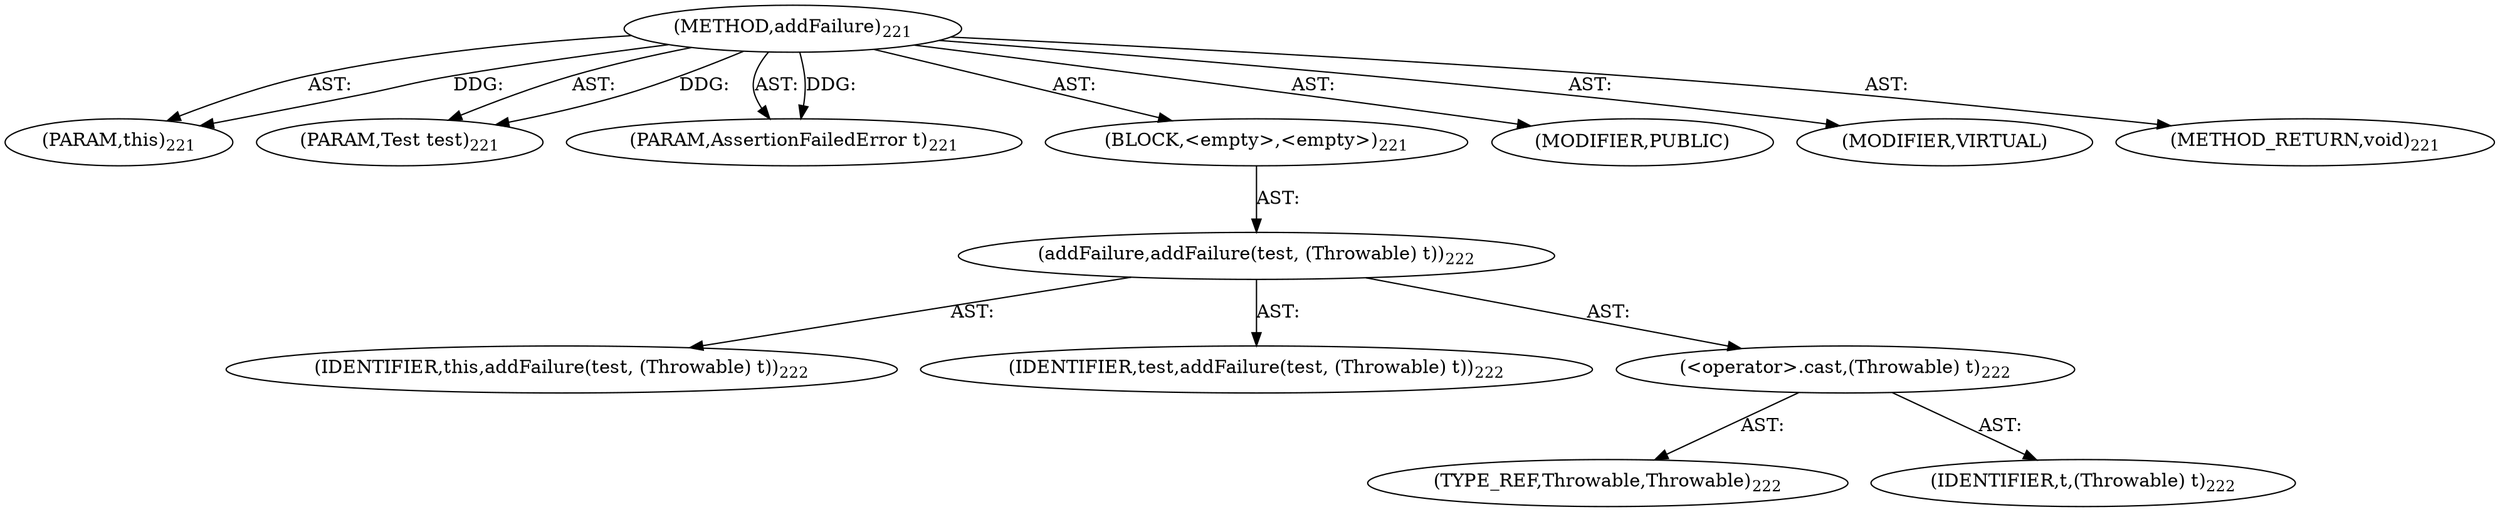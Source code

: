 digraph "addFailure" {  
"111669149705" [label = <(METHOD,addFailure)<SUB>221</SUB>> ]
"115964116994" [label = <(PARAM,this)<SUB>221</SUB>> ]
"115964117013" [label = <(PARAM,Test test)<SUB>221</SUB>> ]
"115964117014" [label = <(PARAM,AssertionFailedError t)<SUB>221</SUB>> ]
"25769803793" [label = <(BLOCK,&lt;empty&gt;,&lt;empty&gt;)<SUB>221</SUB>> ]
"30064771174" [label = <(addFailure,addFailure(test, (Throwable) t))<SUB>222</SUB>> ]
"68719476738" [label = <(IDENTIFIER,this,addFailure(test, (Throwable) t))<SUB>222</SUB>> ]
"68719476811" [label = <(IDENTIFIER,test,addFailure(test, (Throwable) t))<SUB>222</SUB>> ]
"30064771175" [label = <(&lt;operator&gt;.cast,(Throwable) t)<SUB>222</SUB>> ]
"180388626432" [label = <(TYPE_REF,Throwable,Throwable)<SUB>222</SUB>> ]
"68719476812" [label = <(IDENTIFIER,t,(Throwable) t)<SUB>222</SUB>> ]
"133143986201" [label = <(MODIFIER,PUBLIC)> ]
"133143986202" [label = <(MODIFIER,VIRTUAL)> ]
"128849018889" [label = <(METHOD_RETURN,void)<SUB>221</SUB>> ]
  "111669149705" -> "115964116994"  [ label = "AST: "] 
  "111669149705" -> "115964117013"  [ label = "AST: "] 
  "111669149705" -> "115964117014"  [ label = "AST: "] 
  "111669149705" -> "25769803793"  [ label = "AST: "] 
  "111669149705" -> "133143986201"  [ label = "AST: "] 
  "111669149705" -> "133143986202"  [ label = "AST: "] 
  "111669149705" -> "128849018889"  [ label = "AST: "] 
  "25769803793" -> "30064771174"  [ label = "AST: "] 
  "30064771174" -> "68719476738"  [ label = "AST: "] 
  "30064771174" -> "68719476811"  [ label = "AST: "] 
  "30064771174" -> "30064771175"  [ label = "AST: "] 
  "30064771175" -> "180388626432"  [ label = "AST: "] 
  "30064771175" -> "68719476812"  [ label = "AST: "] 
  "111669149705" -> "115964116994"  [ label = "DDG: "] 
  "111669149705" -> "115964117013"  [ label = "DDG: "] 
  "111669149705" -> "115964117014"  [ label = "DDG: "] 
}
